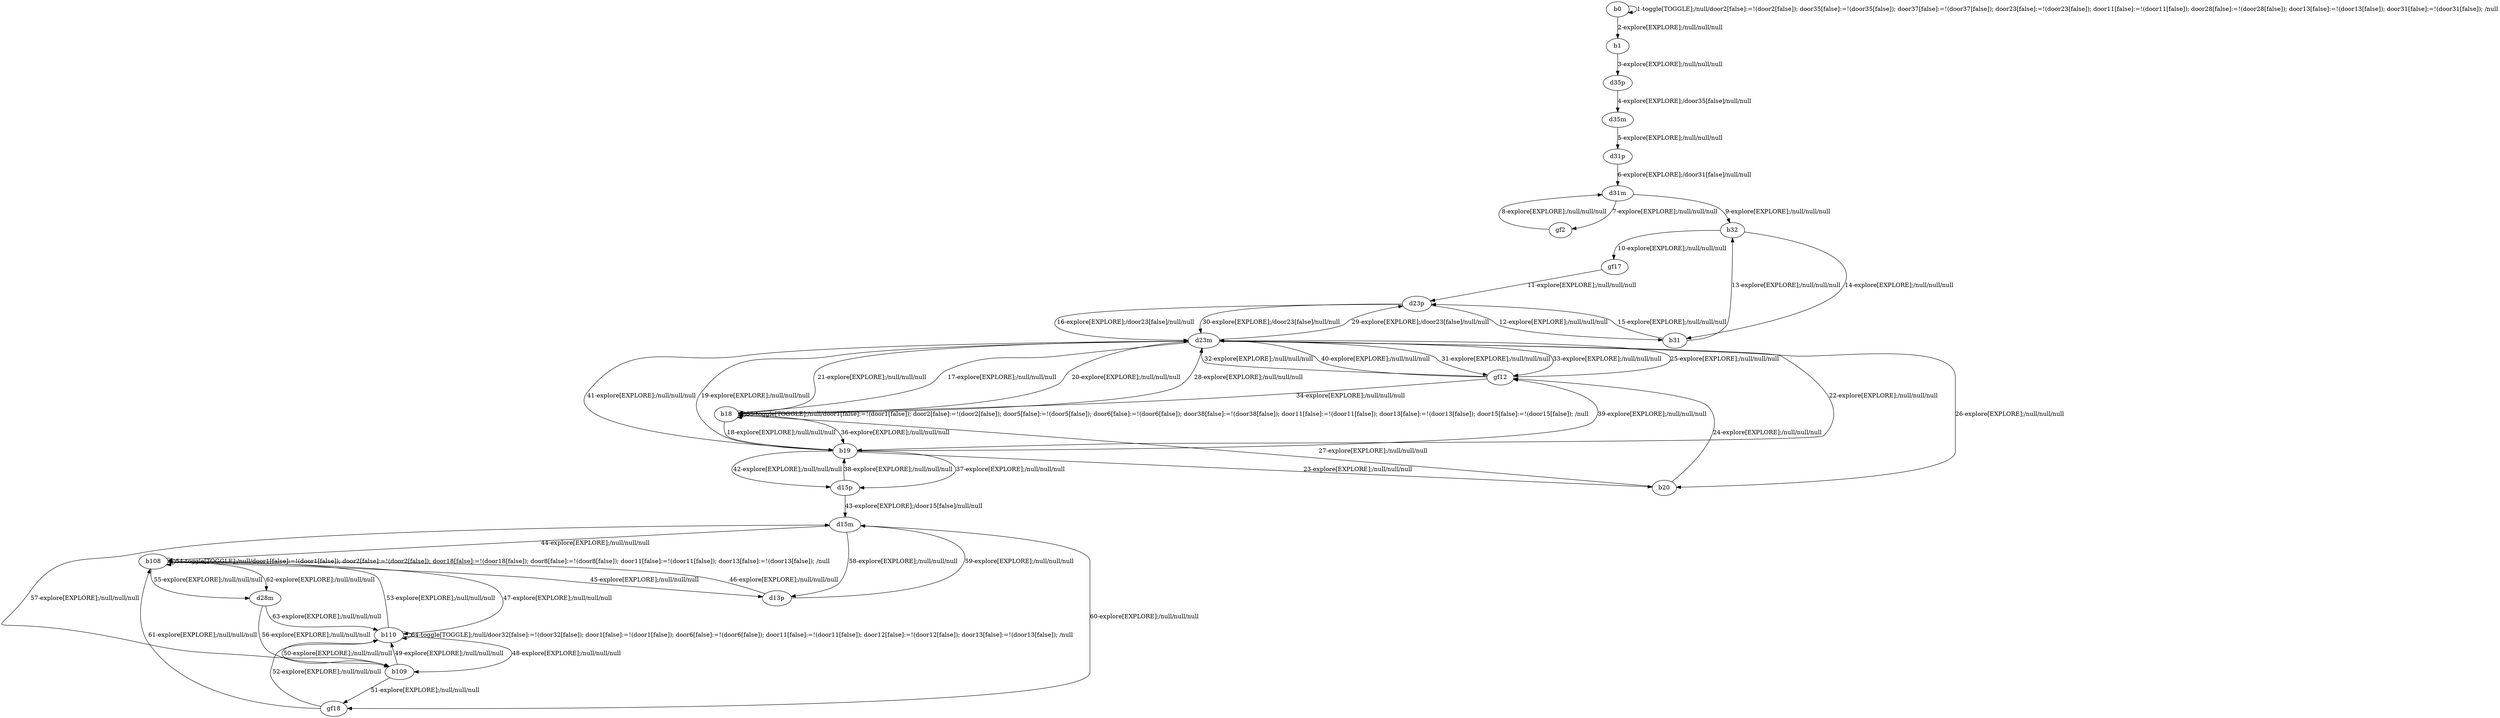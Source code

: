 # Total number of goals covered by this test: 1
# b108 --> b110

digraph g {
"b0" -> "b0" [label = "1-toggle[TOGGLE];/null/door2[false]:=!(door2[false]); door35[false]:=!(door35[false]); door37[false]:=!(door37[false]); door23[false]:=!(door23[false]); door11[false]:=!(door11[false]); door28[false]:=!(door28[false]); door13[false]:=!(door13[false]); door31[false]:=!(door31[false]); /null"];
"b0" -> "b1" [label = "2-explore[EXPLORE];/null/null/null"];
"b1" -> "d35p" [label = "3-explore[EXPLORE];/null/null/null"];
"d35p" -> "d35m" [label = "4-explore[EXPLORE];/door35[false]/null/null"];
"d35m" -> "d31p" [label = "5-explore[EXPLORE];/null/null/null"];
"d31p" -> "d31m" [label = "6-explore[EXPLORE];/door31[false]/null/null"];
"d31m" -> "gf2" [label = "7-explore[EXPLORE];/null/null/null"];
"gf2" -> "d31m" [label = "8-explore[EXPLORE];/null/null/null"];
"d31m" -> "b32" [label = "9-explore[EXPLORE];/null/null/null"];
"b32" -> "gf17" [label = "10-explore[EXPLORE];/null/null/null"];
"gf17" -> "d23p" [label = "11-explore[EXPLORE];/null/null/null"];
"d23p" -> "b31" [label = "12-explore[EXPLORE];/null/null/null"];
"b31" -> "b32" [label = "13-explore[EXPLORE];/null/null/null"];
"b32" -> "b31" [label = "14-explore[EXPLORE];/null/null/null"];
"b31" -> "d23p" [label = "15-explore[EXPLORE];/null/null/null"];
"d23p" -> "d23m" [label = "16-explore[EXPLORE];/door23[false]/null/null"];
"d23m" -> "b18" [label = "17-explore[EXPLORE];/null/null/null"];
"b18" -> "b19" [label = "18-explore[EXPLORE];/null/null/null"];
"b19" -> "d23m" [label = "19-explore[EXPLORE];/null/null/null"];
"d23m" -> "b18" [label = "20-explore[EXPLORE];/null/null/null"];
"b18" -> "d23m" [label = "21-explore[EXPLORE];/null/null/null"];
"d23m" -> "b19" [label = "22-explore[EXPLORE];/null/null/null"];
"b19" -> "b20" [label = "23-explore[EXPLORE];/null/null/null"];
"b20" -> "gf12" [label = "24-explore[EXPLORE];/null/null/null"];
"gf12" -> "d23m" [label = "25-explore[EXPLORE];/null/null/null"];
"d23m" -> "b20" [label = "26-explore[EXPLORE];/null/null/null"];
"b20" -> "b18" [label = "27-explore[EXPLORE];/null/null/null"];
"b18" -> "d23m" [label = "28-explore[EXPLORE];/null/null/null"];
"d23m" -> "d23p" [label = "29-explore[EXPLORE];/door23[false]/null/null"];
"d23p" -> "d23m" [label = "30-explore[EXPLORE];/door23[false]/null/null"];
"d23m" -> "gf12" [label = "31-explore[EXPLORE];/null/null/null"];
"gf12" -> "d23m" [label = "32-explore[EXPLORE];/null/null/null"];
"d23m" -> "gf12" [label = "33-explore[EXPLORE];/null/null/null"];
"gf12" -> "b18" [label = "34-explore[EXPLORE];/null/null/null"];
"b18" -> "b18" [label = "35-toggle[TOGGLE];/null/door1[false]:=!(door1[false]); door2[false]:=!(door2[false]); door5[false]:=!(door5[false]); door6[false]:=!(door6[false]); door38[false]:=!(door38[false]); door11[false]:=!(door11[false]); door13[false]:=!(door13[false]); door15[false]:=!(door15[false]); /null"];
"b18" -> "b19" [label = "36-explore[EXPLORE];/null/null/null"];
"b19" -> "d15p" [label = "37-explore[EXPLORE];/null/null/null"];
"d15p" -> "b19" [label = "38-explore[EXPLORE];/null/null/null"];
"b19" -> "gf12" [label = "39-explore[EXPLORE];/null/null/null"];
"gf12" -> "d23m" [label = "40-explore[EXPLORE];/null/null/null"];
"d23m" -> "b19" [label = "41-explore[EXPLORE];/null/null/null"];
"b19" -> "d15p" [label = "42-explore[EXPLORE];/null/null/null"];
"d15p" -> "d15m" [label = "43-explore[EXPLORE];/door15[false]/null/null"];
"d15m" -> "b108" [label = "44-explore[EXPLORE];/null/null/null"];
"b108" -> "d13p" [label = "45-explore[EXPLORE];/null/null/null"];
"d13p" -> "b108" [label = "46-explore[EXPLORE];/null/null/null"];
"b108" -> "b110" [label = "47-explore[EXPLORE];/null/null/null"];
"b110" -> "b109" [label = "48-explore[EXPLORE];/null/null/null"];
"b109" -> "b110" [label = "49-explore[EXPLORE];/null/null/null"];
"b110" -> "b109" [label = "50-explore[EXPLORE];/null/null/null"];
"b109" -> "gf18" [label = "51-explore[EXPLORE];/null/null/null"];
"gf18" -> "b110" [label = "52-explore[EXPLORE];/null/null/null"];
"b110" -> "b108" [label = "53-explore[EXPLORE];/null/null/null"];
"b108" -> "b108" [label = "54-toggle[TOGGLE];/null/door1[false]:=!(door1[false]); door2[false]:=!(door2[false]); door18[false]:=!(door18[false]); door8[false]:=!(door8[false]); door11[false]:=!(door11[false]); door13[false]:=!(door13[false]); /null"];
"b108" -> "d28m" [label = "55-explore[EXPLORE];/null/null/null"];
"d28m" -> "b109" [label = "56-explore[EXPLORE];/null/null/null"];
"b109" -> "d15m" [label = "57-explore[EXPLORE];/null/null/null"];
"d15m" -> "d13p" [label = "58-explore[EXPLORE];/null/null/null"];
"d13p" -> "d15m" [label = "59-explore[EXPLORE];/null/null/null"];
"d15m" -> "gf18" [label = "60-explore[EXPLORE];/null/null/null"];
"gf18" -> "b108" [label = "61-explore[EXPLORE];/null/null/null"];
"b108" -> "d28m" [label = "62-explore[EXPLORE];/null/null/null"];
"d28m" -> "b110" [label = "63-explore[EXPLORE];/null/null/null"];
"b110" -> "b110" [label = "64-toggle[TOGGLE];/null/door32[false]:=!(door32[false]); door1[false]:=!(door1[false]); door6[false]:=!(door6[false]); door11[false]:=!(door11[false]); door12[false]:=!(door12[false]); door13[false]:=!(door13[false]); /null"];
}